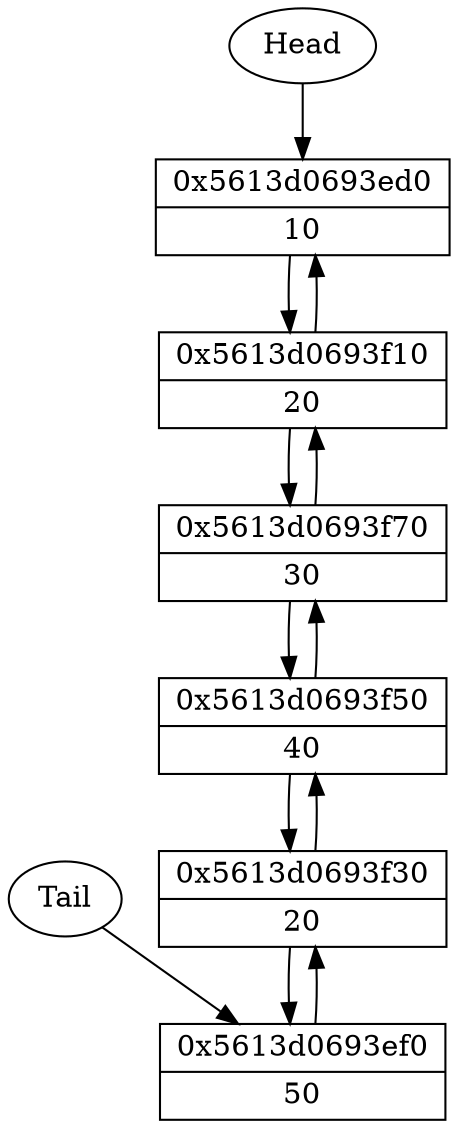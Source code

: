 digraph {
node0x5613d0693ed0[label="{{0x5613d0693ed0}|{10}}",shape=record];
node0x5613d0693f10[label="{{0x5613d0693f10}|{20}}",shape=record];
node0x5613d0693ed0 -> node0x5613d0693f10;
node0x5613d0693f10 -> node0x5613d0693ed0;
node0x5613d0693f70[label="{{0x5613d0693f70}|{30}}",shape=record];
node0x5613d0693f10 -> node0x5613d0693f70;
node0x5613d0693f70 -> node0x5613d0693f10;
node0x5613d0693f50[label="{{0x5613d0693f50}|{40}}",shape=record];
node0x5613d0693f70 -> node0x5613d0693f50;
node0x5613d0693f50 -> node0x5613d0693f70;
node0x5613d0693f30[label="{{0x5613d0693f30}|{20}}",shape=record];
node0x5613d0693f50 -> node0x5613d0693f30;
node0x5613d0693f30 -> node0x5613d0693f50;
node0x5613d0693ef0[label="{{0x5613d0693ef0}|{50}}",shape=record];
node0x5613d0693f30 -> node0x5613d0693ef0;
node0x5613d0693ef0 -> node0x5613d0693f30;
Head -> node0x5613d0693ed0;
Tail -> node0x5613d0693ef0;
}